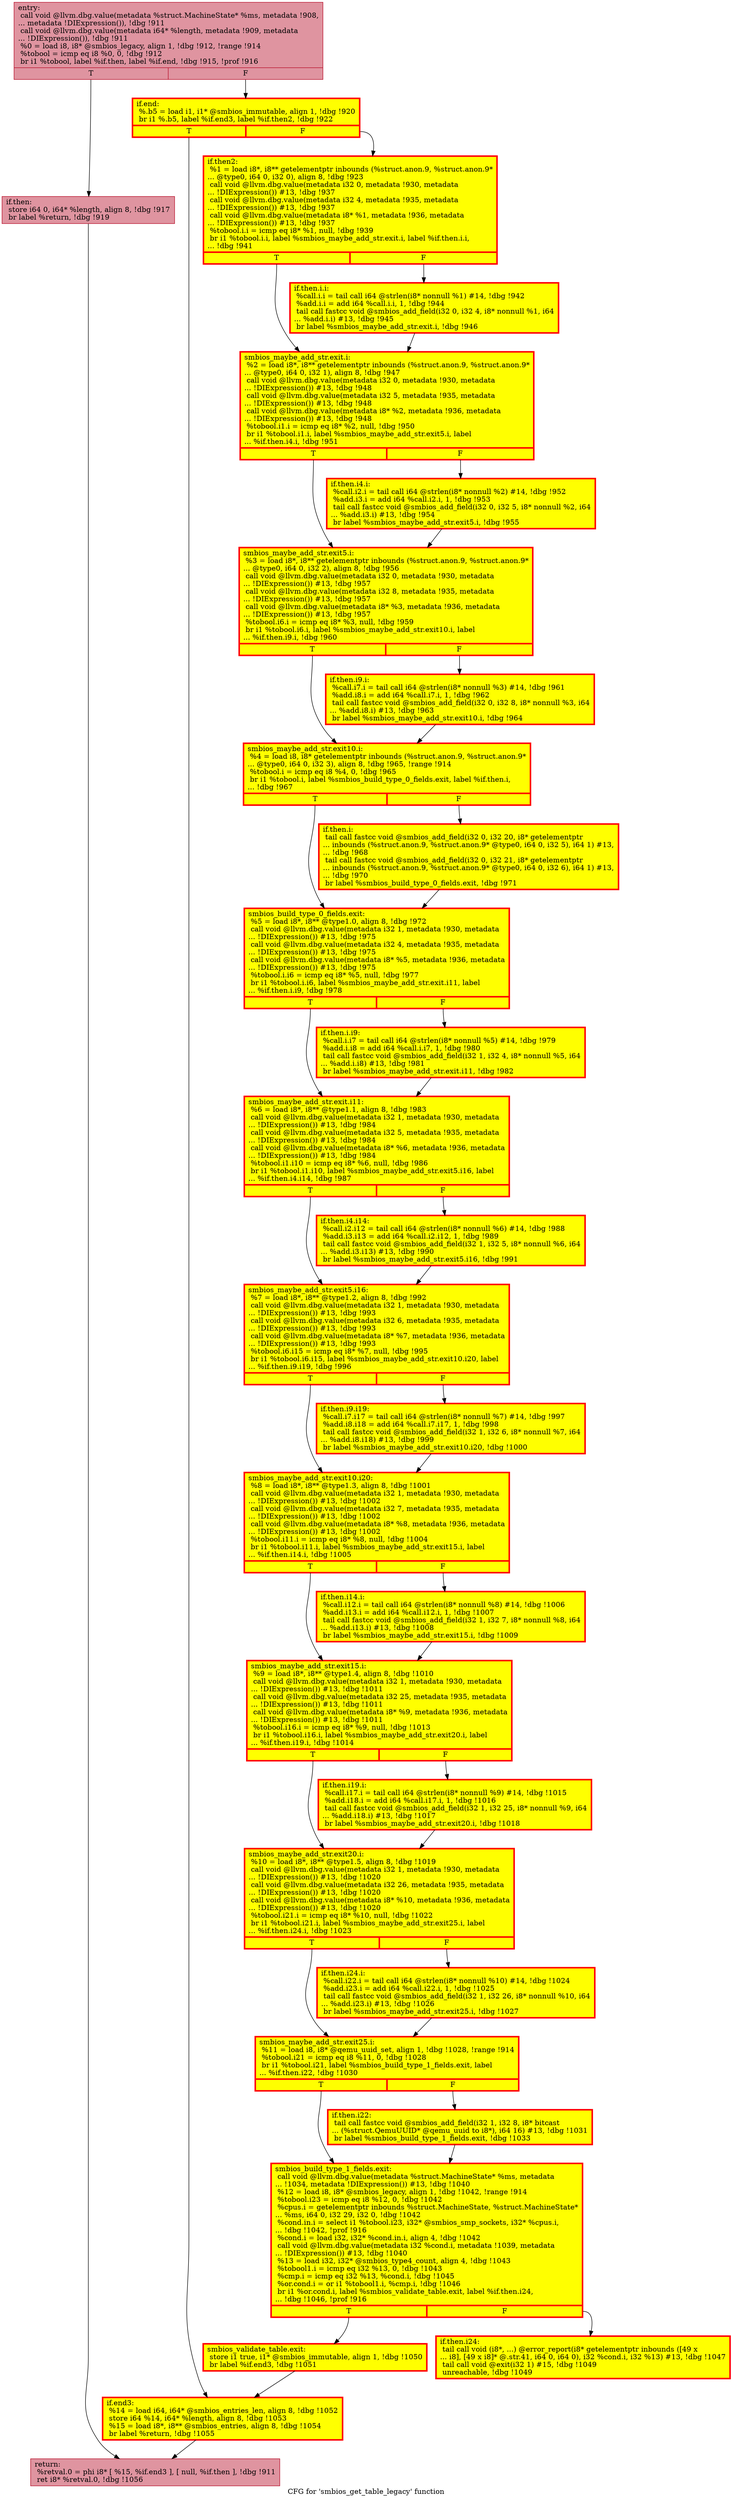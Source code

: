 digraph "CFG for 'smbios_get_table_legacy' function" {
	label="CFG for 'smbios_get_table_legacy' function";

	Node0x561bd1f3caf0 [shape=record,color="#b70d28ff", style=filled, fillcolor="#b70d2870",label="{entry:\l  call void @llvm.dbg.value(metadata %struct.MachineState* %ms, metadata !908,\l... metadata !DIExpression()), !dbg !911\l  call void @llvm.dbg.value(metadata i64* %length, metadata !909, metadata\l... !DIExpression()), !dbg !911\l  %0 = load i8, i8* @smbios_legacy, align 1, !dbg !912, !range !914\l  %tobool = icmp eq i8 %0, 0, !dbg !912\l  br i1 %tobool, label %if.then, label %if.end, !dbg !915, !prof !916\l|{<s0>T|<s1>F}}"];
	Node0x561bd1f3caf0:s0 -> Node0x561bd1f5a240;
	Node0x561bd1f3caf0:s1 -> Node0x561bd1f5a290;
	Node0x561bd1f5a240 [shape=record,color="#b70d28ff", style=filled, fillcolor="#b70d2870",label="{if.then:                                          \l  store i64 0, i64* %length, align 8, !dbg !917\l  br label %return, !dbg !919\l}"];
	Node0x561bd1f5a240 -> Node0x561bd1f3cc20;
	Node0x561bd1f5a290 [shape=record,penwidth=3.0, style="filled", color="red", fillcolor="yellow",label="{if.end:                                           \l  %.b5 = load i1, i1* @smbios_immutable, align 1, !dbg !920\l  br i1 %.b5, label %if.end3, label %if.then2, !dbg !922\l|{<s0>T|<s1>F}}"];
	Node0x561bd1f5a290:s0 -> Node0x561bd1f5bfc0;
	Node0x561bd1f5a290:s1 -> Node0x561bd1f0c010;
	Node0x561bd1f0c010 [shape=record,penwidth=3.0, style="filled", color="red", fillcolor="yellow",label="{if.then2:                                         \l  %1 = load i8*, i8** getelementptr inbounds (%struct.anon.9, %struct.anon.9*\l... @type0, i64 0, i32 0), align 8, !dbg !923\l  call void @llvm.dbg.value(metadata i32 0, metadata !930, metadata\l... !DIExpression()) #13, !dbg !937\l  call void @llvm.dbg.value(metadata i32 4, metadata !935, metadata\l... !DIExpression()) #13, !dbg !937\l  call void @llvm.dbg.value(metadata i8* %1, metadata !936, metadata\l... !DIExpression()) #13, !dbg !937\l  %tobool.i.i = icmp eq i8* %1, null, !dbg !939\l  br i1 %tobool.i.i, label %smbios_maybe_add_str.exit.i, label %if.then.i.i,\l... !dbg !941\l|{<s0>T|<s1>F}}"];
	Node0x561bd1f0c010:s0 -> Node0x561bd1f29870;
	Node0x561bd1f0c010:s1 -> Node0x561bd203f150;
	Node0x561bd203f150 [shape=record,penwidth=3.0, style="filled", color="red", fillcolor="yellow",label="{if.then.i.i:                                      \l  %call.i.i = tail call i64 @strlen(i8* nonnull %1) #14, !dbg !942\l  %add.i.i = add i64 %call.i.i, 1, !dbg !944\l  tail call fastcc void @smbios_add_field(i32 0, i32 4, i8* nonnull %1, i64\l... %add.i.i) #13, !dbg !945\l  br label %smbios_maybe_add_str.exit.i, !dbg !946\l}"];
	Node0x561bd203f150 -> Node0x561bd1f29870;
	Node0x561bd1f29870 [shape=record,penwidth=3.0, style="filled", color="red", fillcolor="yellow",label="{smbios_maybe_add_str.exit.i:                      \l  %2 = load i8*, i8** getelementptr inbounds (%struct.anon.9, %struct.anon.9*\l... @type0, i64 0, i32 1), align 8, !dbg !947\l  call void @llvm.dbg.value(metadata i32 0, metadata !930, metadata\l... !DIExpression()) #13, !dbg !948\l  call void @llvm.dbg.value(metadata i32 5, metadata !935, metadata\l... !DIExpression()) #13, !dbg !948\l  call void @llvm.dbg.value(metadata i8* %2, metadata !936, metadata\l... !DIExpression()) #13, !dbg !948\l  %tobool.i1.i = icmp eq i8* %2, null, !dbg !950\l  br i1 %tobool.i1.i, label %smbios_maybe_add_str.exit5.i, label\l... %if.then.i4.i, !dbg !951\l|{<s0>T|<s1>F}}"];
	Node0x561bd1f29870:s0 -> Node0x561bd201fd70;
	Node0x561bd1f29870:s1 -> Node0x561bd1fe6a80;
	Node0x561bd1fe6a80 [shape=record,penwidth=3.0, style="filled", color="red", fillcolor="yellow",label="{if.then.i4.i:                                     \l  %call.i2.i = tail call i64 @strlen(i8* nonnull %2) #14, !dbg !952\l  %add.i3.i = add i64 %call.i2.i, 1, !dbg !953\l  tail call fastcc void @smbios_add_field(i32 0, i32 5, i8* nonnull %2, i64\l... %add.i3.i) #13, !dbg !954\l  br label %smbios_maybe_add_str.exit5.i, !dbg !955\l}"];
	Node0x561bd1fe6a80 -> Node0x561bd201fd70;
	Node0x561bd201fd70 [shape=record,penwidth=3.0, style="filled", color="red", fillcolor="yellow",label="{smbios_maybe_add_str.exit5.i:                     \l  %3 = load i8*, i8** getelementptr inbounds (%struct.anon.9, %struct.anon.9*\l... @type0, i64 0, i32 2), align 8, !dbg !956\l  call void @llvm.dbg.value(metadata i32 0, metadata !930, metadata\l... !DIExpression()) #13, !dbg !957\l  call void @llvm.dbg.value(metadata i32 8, metadata !935, metadata\l... !DIExpression()) #13, !dbg !957\l  call void @llvm.dbg.value(metadata i8* %3, metadata !936, metadata\l... !DIExpression()) #13, !dbg !957\l  %tobool.i6.i = icmp eq i8* %3, null, !dbg !959\l  br i1 %tobool.i6.i, label %smbios_maybe_add_str.exit10.i, label\l... %if.then.i9.i, !dbg !960\l|{<s0>T|<s1>F}}"];
	Node0x561bd201fd70:s0 -> Node0x561bd2114f00;
	Node0x561bd201fd70:s1 -> Node0x561bd2108210;
	Node0x561bd2108210 [shape=record,penwidth=3.0, style="filled", color="red", fillcolor="yellow",label="{if.then.i9.i:                                     \l  %call.i7.i = tail call i64 @strlen(i8* nonnull %3) #14, !dbg !961\l  %add.i8.i = add i64 %call.i7.i, 1, !dbg !962\l  tail call fastcc void @smbios_add_field(i32 0, i32 8, i8* nonnull %3, i64\l... %add.i8.i) #13, !dbg !963\l  br label %smbios_maybe_add_str.exit10.i, !dbg !964\l}"];
	Node0x561bd2108210 -> Node0x561bd2114f00;
	Node0x561bd2114f00 [shape=record,penwidth=3.0, style="filled", color="red", fillcolor="yellow",label="{smbios_maybe_add_str.exit10.i:                    \l  %4 = load i8, i8* getelementptr inbounds (%struct.anon.9, %struct.anon.9*\l... @type0, i64 0, i32 3), align 8, !dbg !965, !range !914\l  %tobool.i = icmp eq i8 %4, 0, !dbg !965\l  br i1 %tobool.i, label %smbios_build_type_0_fields.exit, label %if.then.i,\l... !dbg !967\l|{<s0>T|<s1>F}}"];
	Node0x561bd2114f00:s0 -> Node0x561bd203f1a0;
	Node0x561bd2114f00:s1 -> Node0x561bd2128520;
	Node0x561bd2128520 [shape=record,penwidth=3.0, style="filled", color="red", fillcolor="yellow",label="{if.then.i:                                        \l  tail call fastcc void @smbios_add_field(i32 0, i32 20, i8* getelementptr\l... inbounds (%struct.anon.9, %struct.anon.9* @type0, i64 0, i32 5), i64 1) #13,\l... !dbg !968\l  tail call fastcc void @smbios_add_field(i32 0, i32 21, i8* getelementptr\l... inbounds (%struct.anon.9, %struct.anon.9* @type0, i64 0, i32 6), i64 1) #13,\l... !dbg !970\l  br label %smbios_build_type_0_fields.exit, !dbg !971\l}"];
	Node0x561bd2128520 -> Node0x561bd203f1a0;
	Node0x561bd203f1a0 [shape=record,penwidth=3.0, style="filled", color="red", fillcolor="yellow",label="{smbios_build_type_0_fields.exit:                  \l  %5 = load i8*, i8** @type1.0, align 8, !dbg !972\l  call void @llvm.dbg.value(metadata i32 1, metadata !930, metadata\l... !DIExpression()) #13, !dbg !975\l  call void @llvm.dbg.value(metadata i32 4, metadata !935, metadata\l... !DIExpression()) #13, !dbg !975\l  call void @llvm.dbg.value(metadata i8* %5, metadata !936, metadata\l... !DIExpression()) #13, !dbg !975\l  %tobool.i.i6 = icmp eq i8* %5, null, !dbg !977\l  br i1 %tobool.i.i6, label %smbios_maybe_add_str.exit.i11, label\l... %if.then.i.i9, !dbg !978\l|{<s0>T|<s1>F}}"];
	Node0x561bd203f1a0:s0 -> Node0x561bd1f54440;
	Node0x561bd203f1a0:s1 -> Node0x561bd1fc5dd0;
	Node0x561bd1fc5dd0 [shape=record,penwidth=3.0, style="filled", color="red", fillcolor="yellow",label="{if.then.i.i9:                                     \l  %call.i.i7 = tail call i64 @strlen(i8* nonnull %5) #14, !dbg !979\l  %add.i.i8 = add i64 %call.i.i7, 1, !dbg !980\l  tail call fastcc void @smbios_add_field(i32 1, i32 4, i8* nonnull %5, i64\l... %add.i.i8) #13, !dbg !981\l  br label %smbios_maybe_add_str.exit.i11, !dbg !982\l}"];
	Node0x561bd1fc5dd0 -> Node0x561bd1f54440;
	Node0x561bd1f54440 [shape=record,penwidth=3.0, style="filled", color="red", fillcolor="yellow",label="{smbios_maybe_add_str.exit.i11:                    \l  %6 = load i8*, i8** @type1.1, align 8, !dbg !983\l  call void @llvm.dbg.value(metadata i32 1, metadata !930, metadata\l... !DIExpression()) #13, !dbg !984\l  call void @llvm.dbg.value(metadata i32 5, metadata !935, metadata\l... !DIExpression()) #13, !dbg !984\l  call void @llvm.dbg.value(metadata i8* %6, metadata !936, metadata\l... !DIExpression()) #13, !dbg !984\l  %tobool.i1.i10 = icmp eq i8* %6, null, !dbg !986\l  br i1 %tobool.i1.i10, label %smbios_maybe_add_str.exit5.i16, label\l... %if.then.i4.i14, !dbg !987\l|{<s0>T|<s1>F}}"];
	Node0x561bd1f54440:s0 -> Node0x561bd2120b80;
	Node0x561bd1f54440:s1 -> Node0x561bd203e400;
	Node0x561bd203e400 [shape=record,penwidth=3.0, style="filled", color="red", fillcolor="yellow",label="{if.then.i4.i14:                                   \l  %call.i2.i12 = tail call i64 @strlen(i8* nonnull %6) #14, !dbg !988\l  %add.i3.i13 = add i64 %call.i2.i12, 1, !dbg !989\l  tail call fastcc void @smbios_add_field(i32 1, i32 5, i8* nonnull %6, i64\l... %add.i3.i13) #13, !dbg !990\l  br label %smbios_maybe_add_str.exit5.i16, !dbg !991\l}"];
	Node0x561bd203e400 -> Node0x561bd2120b80;
	Node0x561bd2120b80 [shape=record,penwidth=3.0, style="filled", color="red", fillcolor="yellow",label="{smbios_maybe_add_str.exit5.i16:                   \l  %7 = load i8*, i8** @type1.2, align 8, !dbg !992\l  call void @llvm.dbg.value(metadata i32 1, metadata !930, metadata\l... !DIExpression()) #13, !dbg !993\l  call void @llvm.dbg.value(metadata i32 6, metadata !935, metadata\l... !DIExpression()) #13, !dbg !993\l  call void @llvm.dbg.value(metadata i8* %7, metadata !936, metadata\l... !DIExpression()) #13, !dbg !993\l  %tobool.i6.i15 = icmp eq i8* %7, null, !dbg !995\l  br i1 %tobool.i6.i15, label %smbios_maybe_add_str.exit10.i20, label\l... %if.then.i9.i19, !dbg !996\l|{<s0>T|<s1>F}}"];
	Node0x561bd2120b80:s0 -> Node0x561bd211fdb0;
	Node0x561bd2120b80:s1 -> Node0x561bd2120960;
	Node0x561bd2120960 [shape=record,penwidth=3.0, style="filled", color="red", fillcolor="yellow",label="{if.then.i9.i19:                                   \l  %call.i7.i17 = tail call i64 @strlen(i8* nonnull %7) #14, !dbg !997\l  %add.i8.i18 = add i64 %call.i7.i17, 1, !dbg !998\l  tail call fastcc void @smbios_add_field(i32 1, i32 6, i8* nonnull %7, i64\l... %add.i8.i18) #13, !dbg !999\l  br label %smbios_maybe_add_str.exit10.i20, !dbg !1000\l}"];
	Node0x561bd2120960 -> Node0x561bd211fdb0;
	Node0x561bd211fdb0 [shape=record,penwidth=3.0, style="filled", color="red", fillcolor="yellow",label="{smbios_maybe_add_str.exit10.i20:                  \l  %8 = load i8*, i8** @type1.3, align 8, !dbg !1001\l  call void @llvm.dbg.value(metadata i32 1, metadata !930, metadata\l... !DIExpression()) #13, !dbg !1002\l  call void @llvm.dbg.value(metadata i32 7, metadata !935, metadata\l... !DIExpression()) #13, !dbg !1002\l  call void @llvm.dbg.value(metadata i8* %8, metadata !936, metadata\l... !DIExpression()) #13, !dbg !1002\l  %tobool.i11.i = icmp eq i8* %8, null, !dbg !1004\l  br i1 %tobool.i11.i, label %smbios_maybe_add_str.exit15.i, label\l... %if.then.i14.i, !dbg !1005\l|{<s0>T|<s1>F}}"];
	Node0x561bd211fdb0:s0 -> Node0x561bd20452d0;
	Node0x561bd211fdb0:s1 -> Node0x561bd2021830;
	Node0x561bd2021830 [shape=record,penwidth=3.0, style="filled", color="red", fillcolor="yellow",label="{if.then.i14.i:                                    \l  %call.i12.i = tail call i64 @strlen(i8* nonnull %8) #14, !dbg !1006\l  %add.i13.i = add i64 %call.i12.i, 1, !dbg !1007\l  tail call fastcc void @smbios_add_field(i32 1, i32 7, i8* nonnull %8, i64\l... %add.i13.i) #13, !dbg !1008\l  br label %smbios_maybe_add_str.exit15.i, !dbg !1009\l}"];
	Node0x561bd2021830 -> Node0x561bd20452d0;
	Node0x561bd20452d0 [shape=record,penwidth=3.0, style="filled", color="red", fillcolor="yellow",label="{smbios_maybe_add_str.exit15.i:                    \l  %9 = load i8*, i8** @type1.4, align 8, !dbg !1010\l  call void @llvm.dbg.value(metadata i32 1, metadata !930, metadata\l... !DIExpression()) #13, !dbg !1011\l  call void @llvm.dbg.value(metadata i32 25, metadata !935, metadata\l... !DIExpression()) #13, !dbg !1011\l  call void @llvm.dbg.value(metadata i8* %9, metadata !936, metadata\l... !DIExpression()) #13, !dbg !1011\l  %tobool.i16.i = icmp eq i8* %9, null, !dbg !1013\l  br i1 %tobool.i16.i, label %smbios_maybe_add_str.exit20.i, label\l... %if.then.i19.i, !dbg !1014\l|{<s0>T|<s1>F}}"];
	Node0x561bd20452d0:s0 -> Node0x561bd221ba80;
	Node0x561bd20452d0:s1 -> Node0x561bd221d580;
	Node0x561bd221d580 [shape=record,penwidth=3.0, style="filled", color="red", fillcolor="yellow",label="{if.then.i19.i:                                    \l  %call.i17.i = tail call i64 @strlen(i8* nonnull %9) #14, !dbg !1015\l  %add.i18.i = add i64 %call.i17.i, 1, !dbg !1016\l  tail call fastcc void @smbios_add_field(i32 1, i32 25, i8* nonnull %9, i64\l... %add.i18.i) #13, !dbg !1017\l  br label %smbios_maybe_add_str.exit20.i, !dbg !1018\l}"];
	Node0x561bd221d580 -> Node0x561bd221ba80;
	Node0x561bd221ba80 [shape=record,penwidth=3.0, style="filled", color="red", fillcolor="yellow",label="{smbios_maybe_add_str.exit20.i:                    \l  %10 = load i8*, i8** @type1.5, align 8, !dbg !1019\l  call void @llvm.dbg.value(metadata i32 1, metadata !930, metadata\l... !DIExpression()) #13, !dbg !1020\l  call void @llvm.dbg.value(metadata i32 26, metadata !935, metadata\l... !DIExpression()) #13, !dbg !1020\l  call void @llvm.dbg.value(metadata i8* %10, metadata !936, metadata\l... !DIExpression()) #13, !dbg !1020\l  %tobool.i21.i = icmp eq i8* %10, null, !dbg !1022\l  br i1 %tobool.i21.i, label %smbios_maybe_add_str.exit25.i, label\l... %if.then.i24.i, !dbg !1023\l|{<s0>T|<s1>F}}"];
	Node0x561bd221ba80:s0 -> Node0x561bd200c530;
	Node0x561bd221ba80:s1 -> Node0x561bd207e5c0;
	Node0x561bd207e5c0 [shape=record,penwidth=3.0, style="filled", color="red", fillcolor="yellow",label="{if.then.i24.i:                                    \l  %call.i22.i = tail call i64 @strlen(i8* nonnull %10) #14, !dbg !1024\l  %add.i23.i = add i64 %call.i22.i, 1, !dbg !1025\l  tail call fastcc void @smbios_add_field(i32 1, i32 26, i8* nonnull %10, i64\l... %add.i23.i) #13, !dbg !1026\l  br label %smbios_maybe_add_str.exit25.i, !dbg !1027\l}"];
	Node0x561bd207e5c0 -> Node0x561bd200c530;
	Node0x561bd200c530 [shape=record,penwidth=3.0, style="filled", color="red", fillcolor="yellow",label="{smbios_maybe_add_str.exit25.i:                    \l  %11 = load i8, i8* @qemu_uuid_set, align 1, !dbg !1028, !range !914\l  %tobool.i21 = icmp eq i8 %11, 0, !dbg !1028\l  br i1 %tobool.i21, label %smbios_build_type_1_fields.exit, label\l... %if.then.i22, !dbg !1030\l|{<s0>T|<s1>F}}"];
	Node0x561bd200c530:s0 -> Node0x561bd1f25c80;
	Node0x561bd200c530:s1 -> Node0x561bd2067cb0;
	Node0x561bd2067cb0 [shape=record,penwidth=3.0, style="filled", color="red", fillcolor="yellow",label="{if.then.i22:                                      \l  tail call fastcc void @smbios_add_field(i32 1, i32 8, i8* bitcast\l... (%struct.QemuUUID* @qemu_uuid to i8*), i64 16) #13, !dbg !1031\l  br label %smbios_build_type_1_fields.exit, !dbg !1033\l}"];
	Node0x561bd2067cb0 -> Node0x561bd1f25c80;
	Node0x561bd1f25c80 [shape=record,penwidth=3.0, style="filled", color="red", fillcolor="yellow",label="{smbios_build_type_1_fields.exit:                  \l  call void @llvm.dbg.value(metadata %struct.MachineState* %ms, metadata\l... !1034, metadata !DIExpression()) #13, !dbg !1040\l  %12 = load i8, i8* @smbios_legacy, align 1, !dbg !1042, !range !914\l  %tobool.i23 = icmp eq i8 %12, 0, !dbg !1042\l  %cpus.i = getelementptr inbounds %struct.MachineState, %struct.MachineState*\l... %ms, i64 0, i32 29, i32 0, !dbg !1042\l  %cond.in.i = select i1 %tobool.i23, i32* @smbios_smp_sockets, i32* %cpus.i,\l... !dbg !1042, !prof !916\l  %cond.i = load i32, i32* %cond.in.i, align 4, !dbg !1042\l  call void @llvm.dbg.value(metadata i32 %cond.i, metadata !1039, metadata\l... !DIExpression()) #13, !dbg !1040\l  %13 = load i32, i32* @smbios_type4_count, align 4, !dbg !1043\l  %tobool1.i = icmp eq i32 %13, 0, !dbg !1043\l  %cmp.i = icmp eq i32 %13, %cond.i, !dbg !1045\l  %or.cond.i = or i1 %tobool1.i, %cmp.i, !dbg !1046\l  br i1 %or.cond.i, label %smbios_validate_table.exit, label %if.then.i24,\l... !dbg !1046, !prof !916\l|{<s0>T|<s1>F}}"];
	Node0x561bd1f25c80:s0 -> Node0x561bd226fe30;
	Node0x561bd1f25c80:s1 -> Node0x561bd2284830;
	Node0x561bd2284830 [shape=record,penwidth=3.0, style="filled", color="red", fillcolor="yellow",label="{if.then.i24:                                      \l  tail call void (i8*, ...) @error_report(i8* getelementptr inbounds ([49 x\l... i8], [49 x i8]* @.str.41, i64 0, i64 0), i32 %cond.i, i32 %13) #13, !dbg !1047\l  tail call void @exit(i32 1) #15, !dbg !1049\l  unreachable, !dbg !1049\l}"];
	Node0x561bd226fe30 [shape=record,penwidth=3.0, style="filled", color="red", fillcolor="yellow",label="{smbios_validate_table.exit:                       \l  store i1 true, i1* @smbios_immutable, align 1, !dbg !1050\l  br label %if.end3, !dbg !1051\l}"];
	Node0x561bd226fe30 -> Node0x561bd1f5bfc0;
	Node0x561bd1f5bfc0 [shape=record,penwidth=3.0, style="filled", color="red", fillcolor="yellow",label="{if.end3:                                          \l  %14 = load i64, i64* @smbios_entries_len, align 8, !dbg !1052\l  store i64 %14, i64* %length, align 8, !dbg !1053\l  %15 = load i8*, i8** @smbios_entries, align 8, !dbg !1054\l  br label %return, !dbg !1055\l}"];
	Node0x561bd1f5bfc0 -> Node0x561bd1f3cc20;
	Node0x561bd1f3cc20 [shape=record,color="#b70d28ff", style=filled, fillcolor="#b70d2870",label="{return:                                           \l  %retval.0 = phi i8* [ %15, %if.end3 ], [ null, %if.then ], !dbg !911\l  ret i8* %retval.0, !dbg !1056\l}"];
}
